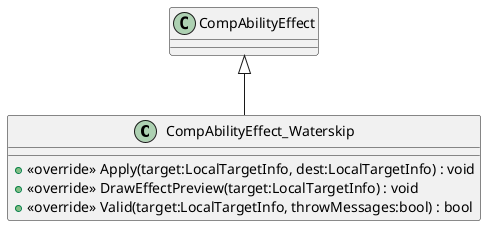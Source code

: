 @startuml
class CompAbilityEffect_Waterskip {
    + <<override>> Apply(target:LocalTargetInfo, dest:LocalTargetInfo) : void
    + <<override>> DrawEffectPreview(target:LocalTargetInfo) : void
    + <<override>> Valid(target:LocalTargetInfo, throwMessages:bool) : bool
}
CompAbilityEffect <|-- CompAbilityEffect_Waterskip
@enduml
